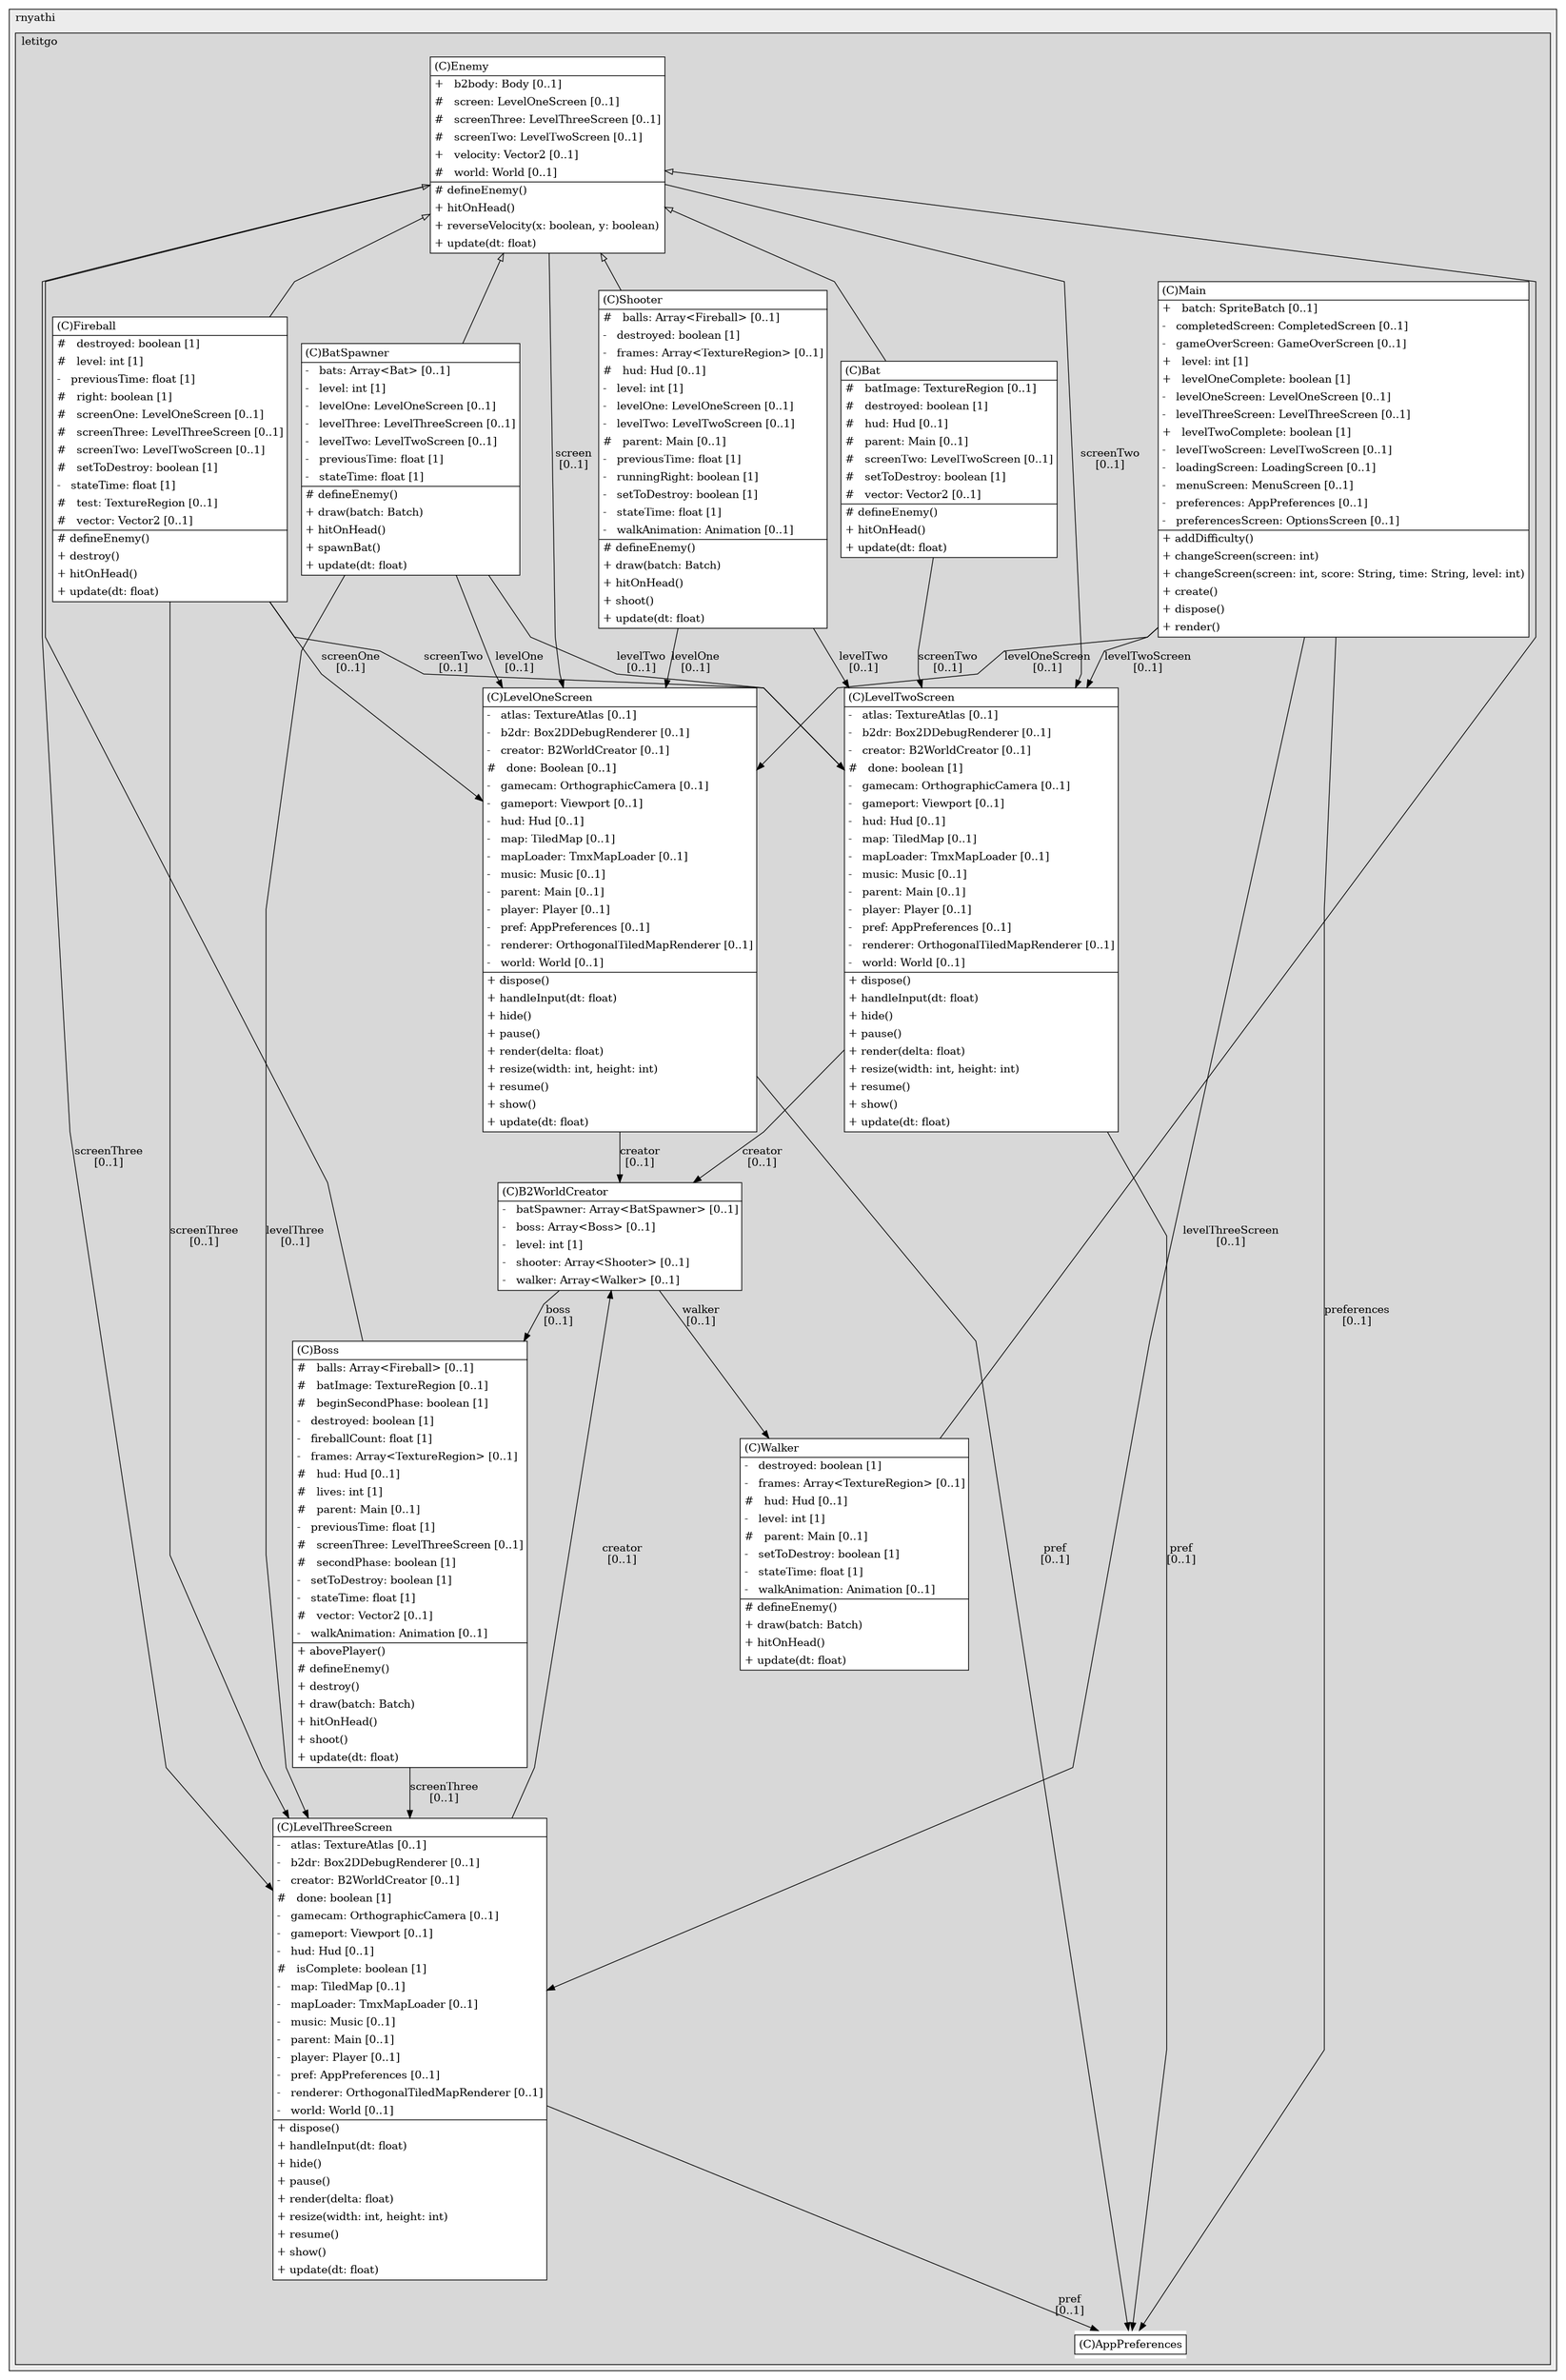 @startuml

/' diagram meta data start
config=StructureConfiguration;
{
  "projectClassification": {
    "searchMode": "OpenProject", // OpenProject, AllProjects
    "includedProjects": "",
    "pathEndKeywords": "*.impl",
    "isClientPath": "",
    "isClientName": "",
    "isTestPath": "",
    "isTestName": "",
    "isMappingPath": "",
    "isMappingName": "",
    "isDataAccessPath": "",
    "isDataAccessName": "",
    "isDataStructurePath": "",
    "isDataStructureName": "",
    "isInterfaceStructuresPath": "",
    "isInterfaceStructuresName": "",
    "isEntryPointPath": "",
    "isEntryPointName": "",
    "treatFinalFieldsAsMandatory": false
  },
  "graphRestriction": {
    "classPackageExcludeFilter": "",
    "classPackageIncludeFilter": "",
    "classNameExcludeFilter": "",
    "classNameIncludeFilter": "",
    "methodNameExcludeFilter": "",
    "methodNameIncludeFilter": "",
    "removeByInheritance": "", // inheritance/annotation based filtering is done in a second step
    "removeByAnnotation": "",
    "removeByClassPackage": "", // cleanup the graph after inheritance/annotation based filtering is done
    "removeByClassName": "",
    "cutMappings": false,
    "cutEnum": true,
    "cutTests": true,
    "cutClient": true,
    "cutDataAccess": false,
    "cutInterfaceStructures": false,
    "cutDataStructures": false,
    "cutGetterAndSetter": true,
    "cutConstructors": true
  },
  "graphTraversal": {
    "forwardDepth": 6,
    "backwardDepth": 6,
    "classPackageExcludeFilter": "",
    "classPackageIncludeFilter": "",
    "classNameExcludeFilter": "",
    "classNameIncludeFilter": "",
    "methodNameExcludeFilter": "",
    "methodNameIncludeFilter": "",
    "hideMappings": false,
    "hideDataStructures": false,
    "hidePrivateMethods": true,
    "hideInterfaceCalls": true, // indirection: implementation -> interface (is hidden) -> implementation
    "onlyShowApplicationEntryPoints": false, // root node is included
    "useMethodCallsForStructureDiagram": "ForwardOnly" // ForwardOnly, BothDirections, No
  },
  "details": {
    "aggregation": "GroupByClass", // ByClass, GroupByClass, None
    "showClassGenericTypes": true,
    "showMethods": true,
    "showMethodParameterNames": true,
    "showMethodParameterTypes": true,
    "showMethodReturnType": true,
    "showPackageLevels": 2,
    "showDetailedClassStructure": true
  },
  "rootClass": "com.rnyathi.letitgo.AppPreferences",
  "extensionCallbackMethod": "" // qualified.class.name#methodName - signature: public static String method(String)
}
diagram meta data end '/



digraph g {
    rankdir="TB"
    splines=polyline
    

'nodes 
subgraph cluster_1360161713 { 
   	label=rnyathi
	labeljust=l
	fillcolor="#ececec"
	style=filled
   
   subgraph cluster_347286863 { 
   	label=letitgo
	labeljust=l
	fillcolor="#d8d8d8"
	style=filled
   
   AppPreferences1879371708[
	label=<<TABLE BORDER="1" CELLBORDER="0" CELLPADDING="4" CELLSPACING="0">
<TR><TD ALIGN="LEFT" >(C)AppPreferences</TD></TR>
</TABLE>>
	style=filled
	margin=0
	shape=plaintext
	fillcolor="#FFFFFF"
];

B2WorldCreator736727953[
	label=<<TABLE BORDER="1" CELLBORDER="0" CELLPADDING="4" CELLSPACING="0">
<TR><TD ALIGN="LEFT" >(C)B2WorldCreator</TD></TR>
<HR/>
<TR><TD ALIGN="LEFT" >-   batSpawner: Array&lt;BatSpawner&gt; [0..1]</TD></TR>
<TR><TD ALIGN="LEFT" >-   boss: Array&lt;Boss&gt; [0..1]</TD></TR>
<TR><TD ALIGN="LEFT" >-   level: int [1]</TD></TR>
<TR><TD ALIGN="LEFT" >-   shooter: Array&lt;Shooter&gt; [0..1]</TD></TR>
<TR><TD ALIGN="LEFT" >-   walker: Array&lt;Walker&gt; [0..1]</TD></TR>
</TABLE>>
	style=filled
	margin=0
	shape=plaintext
	fillcolor="#FFFFFF"
];

Bat1530230140[
	label=<<TABLE BORDER="1" CELLBORDER="0" CELLPADDING="4" CELLSPACING="0">
<TR><TD ALIGN="LEFT" >(C)Bat</TD></TR>
<HR/>
<TR><TD ALIGN="LEFT" >#   batImage: TextureRegion [0..1]</TD></TR>
<TR><TD ALIGN="LEFT" >#   destroyed: boolean [1]</TD></TR>
<TR><TD ALIGN="LEFT" >#   hud: Hud [0..1]</TD></TR>
<TR><TD ALIGN="LEFT" >#   parent: Main [0..1]</TD></TR>
<TR><TD ALIGN="LEFT" >#   screenTwo: LevelTwoScreen [0..1]</TD></TR>
<TR><TD ALIGN="LEFT" >#   setToDestroy: boolean [1]</TD></TR>
<TR><TD ALIGN="LEFT" >#   vector: Vector2 [0..1]</TD></TR>
<HR/>
<TR><TD ALIGN="LEFT" ># defineEnemy()</TD></TR>
<TR><TD ALIGN="LEFT" >+ hitOnHead()</TD></TR>
<TR><TD ALIGN="LEFT" >+ update(dt: float)</TD></TR>
</TABLE>>
	style=filled
	margin=0
	shape=plaintext
	fillcolor="#FFFFFF"
];

BatSpawner1530230140[
	label=<<TABLE BORDER="1" CELLBORDER="0" CELLPADDING="4" CELLSPACING="0">
<TR><TD ALIGN="LEFT" >(C)BatSpawner</TD></TR>
<HR/>
<TR><TD ALIGN="LEFT" >-   bats: Array&lt;Bat&gt; [0..1]</TD></TR>
<TR><TD ALIGN="LEFT" >-   level: int [1]</TD></TR>
<TR><TD ALIGN="LEFT" >-   levelOne: LevelOneScreen [0..1]</TD></TR>
<TR><TD ALIGN="LEFT" >-   levelThree: LevelThreeScreen [0..1]</TD></TR>
<TR><TD ALIGN="LEFT" >-   levelTwo: LevelTwoScreen [0..1]</TD></TR>
<TR><TD ALIGN="LEFT" >-   previousTime: float [1]</TD></TR>
<TR><TD ALIGN="LEFT" >-   stateTime: float [1]</TD></TR>
<HR/>
<TR><TD ALIGN="LEFT" ># defineEnemy()</TD></TR>
<TR><TD ALIGN="LEFT" >+ draw(batch: Batch)</TD></TR>
<TR><TD ALIGN="LEFT" >+ hitOnHead()</TD></TR>
<TR><TD ALIGN="LEFT" >+ spawnBat()</TD></TR>
<TR><TD ALIGN="LEFT" >+ update(dt: float)</TD></TR>
</TABLE>>
	style=filled
	margin=0
	shape=plaintext
	fillcolor="#FFFFFF"
];

Boss1530230140[
	label=<<TABLE BORDER="1" CELLBORDER="0" CELLPADDING="4" CELLSPACING="0">
<TR><TD ALIGN="LEFT" >(C)Boss</TD></TR>
<HR/>
<TR><TD ALIGN="LEFT" >#   balls: Array&lt;Fireball&gt; [0..1]</TD></TR>
<TR><TD ALIGN="LEFT" >#   batImage: TextureRegion [0..1]</TD></TR>
<TR><TD ALIGN="LEFT" >#   beginSecondPhase: boolean [1]</TD></TR>
<TR><TD ALIGN="LEFT" >-   destroyed: boolean [1]</TD></TR>
<TR><TD ALIGN="LEFT" >-   fireballCount: float [1]</TD></TR>
<TR><TD ALIGN="LEFT" >-   frames: Array&lt;TextureRegion&gt; [0..1]</TD></TR>
<TR><TD ALIGN="LEFT" >#   hud: Hud [0..1]</TD></TR>
<TR><TD ALIGN="LEFT" >#   lives: int [1]</TD></TR>
<TR><TD ALIGN="LEFT" >#   parent: Main [0..1]</TD></TR>
<TR><TD ALIGN="LEFT" >-   previousTime: float [1]</TD></TR>
<TR><TD ALIGN="LEFT" >#   screenThree: LevelThreeScreen [0..1]</TD></TR>
<TR><TD ALIGN="LEFT" >#   secondPhase: boolean [1]</TD></TR>
<TR><TD ALIGN="LEFT" >-   setToDestroy: boolean [1]</TD></TR>
<TR><TD ALIGN="LEFT" >-   stateTime: float [1]</TD></TR>
<TR><TD ALIGN="LEFT" >#   vector: Vector2 [0..1]</TD></TR>
<TR><TD ALIGN="LEFT" >-   walkAnimation: Animation [0..1]</TD></TR>
<HR/>
<TR><TD ALIGN="LEFT" >+ abovePlayer()</TD></TR>
<TR><TD ALIGN="LEFT" ># defineEnemy()</TD></TR>
<TR><TD ALIGN="LEFT" >+ destroy()</TD></TR>
<TR><TD ALIGN="LEFT" >+ draw(batch: Batch)</TD></TR>
<TR><TD ALIGN="LEFT" >+ hitOnHead()</TD></TR>
<TR><TD ALIGN="LEFT" >+ shoot()</TD></TR>
<TR><TD ALIGN="LEFT" >+ update(dt: float)</TD></TR>
</TABLE>>
	style=filled
	margin=0
	shape=plaintext
	fillcolor="#FFFFFF"
];

Enemy1530230140[
	label=<<TABLE BORDER="1" CELLBORDER="0" CELLPADDING="4" CELLSPACING="0">
<TR><TD ALIGN="LEFT" >(C)Enemy</TD></TR>
<HR/>
<TR><TD ALIGN="LEFT" >+   b2body: Body [0..1]</TD></TR>
<TR><TD ALIGN="LEFT" >#   screen: LevelOneScreen [0..1]</TD></TR>
<TR><TD ALIGN="LEFT" >#   screenThree: LevelThreeScreen [0..1]</TD></TR>
<TR><TD ALIGN="LEFT" >#   screenTwo: LevelTwoScreen [0..1]</TD></TR>
<TR><TD ALIGN="LEFT" >+   velocity: Vector2 [0..1]</TD></TR>
<TR><TD ALIGN="LEFT" >#   world: World [0..1]</TD></TR>
<HR/>
<TR><TD ALIGN="LEFT" ># defineEnemy()</TD></TR>
<TR><TD ALIGN="LEFT" >+ hitOnHead()</TD></TR>
<TR><TD ALIGN="LEFT" >+ reverseVelocity(x: boolean, y: boolean)</TD></TR>
<TR><TD ALIGN="LEFT" >+ update(dt: float)</TD></TR>
</TABLE>>
	style=filled
	margin=0
	shape=plaintext
	fillcolor="#FFFFFF"
];

Fireball1530230140[
	label=<<TABLE BORDER="1" CELLBORDER="0" CELLPADDING="4" CELLSPACING="0">
<TR><TD ALIGN="LEFT" >(C)Fireball</TD></TR>
<HR/>
<TR><TD ALIGN="LEFT" >#   destroyed: boolean [1]</TD></TR>
<TR><TD ALIGN="LEFT" >#   level: int [1]</TD></TR>
<TR><TD ALIGN="LEFT" >-   previousTime: float [1]</TD></TR>
<TR><TD ALIGN="LEFT" >#   right: boolean [1]</TD></TR>
<TR><TD ALIGN="LEFT" >#   screenOne: LevelOneScreen [0..1]</TD></TR>
<TR><TD ALIGN="LEFT" >#   screenThree: LevelThreeScreen [0..1]</TD></TR>
<TR><TD ALIGN="LEFT" >#   screenTwo: LevelTwoScreen [0..1]</TD></TR>
<TR><TD ALIGN="LEFT" >#   setToDestroy: boolean [1]</TD></TR>
<TR><TD ALIGN="LEFT" >-   stateTime: float [1]</TD></TR>
<TR><TD ALIGN="LEFT" >#   test: TextureRegion [0..1]</TD></TR>
<TR><TD ALIGN="LEFT" >#   vector: Vector2 [0..1]</TD></TR>
<HR/>
<TR><TD ALIGN="LEFT" ># defineEnemy()</TD></TR>
<TR><TD ALIGN="LEFT" >+ destroy()</TD></TR>
<TR><TD ALIGN="LEFT" >+ hitOnHead()</TD></TR>
<TR><TD ALIGN="LEFT" >+ update(dt: float)</TD></TR>
</TABLE>>
	style=filled
	margin=0
	shape=plaintext
	fillcolor="#FFFFFF"
];

LevelOneScreen738386980[
	label=<<TABLE BORDER="1" CELLBORDER="0" CELLPADDING="4" CELLSPACING="0">
<TR><TD ALIGN="LEFT" >(C)LevelOneScreen</TD></TR>
<HR/>
<TR><TD ALIGN="LEFT" >-   atlas: TextureAtlas [0..1]</TD></TR>
<TR><TD ALIGN="LEFT" >-   b2dr: Box2DDebugRenderer [0..1]</TD></TR>
<TR><TD ALIGN="LEFT" >-   creator: B2WorldCreator [0..1]</TD></TR>
<TR><TD ALIGN="LEFT" >#   done: Boolean [0..1]</TD></TR>
<TR><TD ALIGN="LEFT" >-   gamecam: OrthographicCamera [0..1]</TD></TR>
<TR><TD ALIGN="LEFT" >-   gameport: Viewport [0..1]</TD></TR>
<TR><TD ALIGN="LEFT" >-   hud: Hud [0..1]</TD></TR>
<TR><TD ALIGN="LEFT" >-   map: TiledMap [0..1]</TD></TR>
<TR><TD ALIGN="LEFT" >-   mapLoader: TmxMapLoader [0..1]</TD></TR>
<TR><TD ALIGN="LEFT" >-   music: Music [0..1]</TD></TR>
<TR><TD ALIGN="LEFT" >-   parent: Main [0..1]</TD></TR>
<TR><TD ALIGN="LEFT" >-   player: Player [0..1]</TD></TR>
<TR><TD ALIGN="LEFT" >-   pref: AppPreferences [0..1]</TD></TR>
<TR><TD ALIGN="LEFT" >-   renderer: OrthogonalTiledMapRenderer [0..1]</TD></TR>
<TR><TD ALIGN="LEFT" >-   world: World [0..1]</TD></TR>
<HR/>
<TR><TD ALIGN="LEFT" >+ dispose()</TD></TR>
<TR><TD ALIGN="LEFT" >+ handleInput(dt: float)</TD></TR>
<TR><TD ALIGN="LEFT" >+ hide()</TD></TR>
<TR><TD ALIGN="LEFT" >+ pause()</TD></TR>
<TR><TD ALIGN="LEFT" >+ render(delta: float)</TD></TR>
<TR><TD ALIGN="LEFT" >+ resize(width: int, height: int)</TD></TR>
<TR><TD ALIGN="LEFT" >+ resume()</TD></TR>
<TR><TD ALIGN="LEFT" >+ show()</TD></TR>
<TR><TD ALIGN="LEFT" >+ update(dt: float)</TD></TR>
</TABLE>>
	style=filled
	margin=0
	shape=plaintext
	fillcolor="#FFFFFF"
];

LevelThreeScreen738386980[
	label=<<TABLE BORDER="1" CELLBORDER="0" CELLPADDING="4" CELLSPACING="0">
<TR><TD ALIGN="LEFT" >(C)LevelThreeScreen</TD></TR>
<HR/>
<TR><TD ALIGN="LEFT" >-   atlas: TextureAtlas [0..1]</TD></TR>
<TR><TD ALIGN="LEFT" >-   b2dr: Box2DDebugRenderer [0..1]</TD></TR>
<TR><TD ALIGN="LEFT" >-   creator: B2WorldCreator [0..1]</TD></TR>
<TR><TD ALIGN="LEFT" >#   done: boolean [1]</TD></TR>
<TR><TD ALIGN="LEFT" >-   gamecam: OrthographicCamera [0..1]</TD></TR>
<TR><TD ALIGN="LEFT" >-   gameport: Viewport [0..1]</TD></TR>
<TR><TD ALIGN="LEFT" >-   hud: Hud [0..1]</TD></TR>
<TR><TD ALIGN="LEFT" >#   isComplete: boolean [1]</TD></TR>
<TR><TD ALIGN="LEFT" >-   map: TiledMap [0..1]</TD></TR>
<TR><TD ALIGN="LEFT" >-   mapLoader: TmxMapLoader [0..1]</TD></TR>
<TR><TD ALIGN="LEFT" >-   music: Music [0..1]</TD></TR>
<TR><TD ALIGN="LEFT" >-   parent: Main [0..1]</TD></TR>
<TR><TD ALIGN="LEFT" >-   player: Player [0..1]</TD></TR>
<TR><TD ALIGN="LEFT" >-   pref: AppPreferences [0..1]</TD></TR>
<TR><TD ALIGN="LEFT" >-   renderer: OrthogonalTiledMapRenderer [0..1]</TD></TR>
<TR><TD ALIGN="LEFT" >-   world: World [0..1]</TD></TR>
<HR/>
<TR><TD ALIGN="LEFT" >+ dispose()</TD></TR>
<TR><TD ALIGN="LEFT" >+ handleInput(dt: float)</TD></TR>
<TR><TD ALIGN="LEFT" >+ hide()</TD></TR>
<TR><TD ALIGN="LEFT" >+ pause()</TD></TR>
<TR><TD ALIGN="LEFT" >+ render(delta: float)</TD></TR>
<TR><TD ALIGN="LEFT" >+ resize(width: int, height: int)</TD></TR>
<TR><TD ALIGN="LEFT" >+ resume()</TD></TR>
<TR><TD ALIGN="LEFT" >+ show()</TD></TR>
<TR><TD ALIGN="LEFT" >+ update(dt: float)</TD></TR>
</TABLE>>
	style=filled
	margin=0
	shape=plaintext
	fillcolor="#FFFFFF"
];

LevelTwoScreen738386980[
	label=<<TABLE BORDER="1" CELLBORDER="0" CELLPADDING="4" CELLSPACING="0">
<TR><TD ALIGN="LEFT" >(C)LevelTwoScreen</TD></TR>
<HR/>
<TR><TD ALIGN="LEFT" >-   atlas: TextureAtlas [0..1]</TD></TR>
<TR><TD ALIGN="LEFT" >-   b2dr: Box2DDebugRenderer [0..1]</TD></TR>
<TR><TD ALIGN="LEFT" >-   creator: B2WorldCreator [0..1]</TD></TR>
<TR><TD ALIGN="LEFT" >#   done: boolean [1]</TD></TR>
<TR><TD ALIGN="LEFT" >-   gamecam: OrthographicCamera [0..1]</TD></TR>
<TR><TD ALIGN="LEFT" >-   gameport: Viewport [0..1]</TD></TR>
<TR><TD ALIGN="LEFT" >-   hud: Hud [0..1]</TD></TR>
<TR><TD ALIGN="LEFT" >-   map: TiledMap [0..1]</TD></TR>
<TR><TD ALIGN="LEFT" >-   mapLoader: TmxMapLoader [0..1]</TD></TR>
<TR><TD ALIGN="LEFT" >-   music: Music [0..1]</TD></TR>
<TR><TD ALIGN="LEFT" >-   parent: Main [0..1]</TD></TR>
<TR><TD ALIGN="LEFT" >-   player: Player [0..1]</TD></TR>
<TR><TD ALIGN="LEFT" >-   pref: AppPreferences [0..1]</TD></TR>
<TR><TD ALIGN="LEFT" >-   renderer: OrthogonalTiledMapRenderer [0..1]</TD></TR>
<TR><TD ALIGN="LEFT" >-   world: World [0..1]</TD></TR>
<HR/>
<TR><TD ALIGN="LEFT" >+ dispose()</TD></TR>
<TR><TD ALIGN="LEFT" >+ handleInput(dt: float)</TD></TR>
<TR><TD ALIGN="LEFT" >+ hide()</TD></TR>
<TR><TD ALIGN="LEFT" >+ pause()</TD></TR>
<TR><TD ALIGN="LEFT" >+ render(delta: float)</TD></TR>
<TR><TD ALIGN="LEFT" >+ resize(width: int, height: int)</TD></TR>
<TR><TD ALIGN="LEFT" >+ resume()</TD></TR>
<TR><TD ALIGN="LEFT" >+ show()</TD></TR>
<TR><TD ALIGN="LEFT" >+ update(dt: float)</TD></TR>
</TABLE>>
	style=filled
	margin=0
	shape=plaintext
	fillcolor="#FFFFFF"
];

Main1879371708[
	label=<<TABLE BORDER="1" CELLBORDER="0" CELLPADDING="4" CELLSPACING="0">
<TR><TD ALIGN="LEFT" >(C)Main</TD></TR>
<HR/>
<TR><TD ALIGN="LEFT" >+   batch: SpriteBatch [0..1]</TD></TR>
<TR><TD ALIGN="LEFT" >-   completedScreen: CompletedScreen [0..1]</TD></TR>
<TR><TD ALIGN="LEFT" >-   gameOverScreen: GameOverScreen [0..1]</TD></TR>
<TR><TD ALIGN="LEFT" >+   level: int [1]</TD></TR>
<TR><TD ALIGN="LEFT" >+   levelOneComplete: boolean [1]</TD></TR>
<TR><TD ALIGN="LEFT" >-   levelOneScreen: LevelOneScreen [0..1]</TD></TR>
<TR><TD ALIGN="LEFT" >-   levelThreeScreen: LevelThreeScreen [0..1]</TD></TR>
<TR><TD ALIGN="LEFT" >+   levelTwoComplete: boolean [1]</TD></TR>
<TR><TD ALIGN="LEFT" >-   levelTwoScreen: LevelTwoScreen [0..1]</TD></TR>
<TR><TD ALIGN="LEFT" >-   loadingScreen: LoadingScreen [0..1]</TD></TR>
<TR><TD ALIGN="LEFT" >-   menuScreen: MenuScreen [0..1]</TD></TR>
<TR><TD ALIGN="LEFT" >-   preferences: AppPreferences [0..1]</TD></TR>
<TR><TD ALIGN="LEFT" >-   preferencesScreen: OptionsScreen [0..1]</TD></TR>
<HR/>
<TR><TD ALIGN="LEFT" >+ addDifficulty()</TD></TR>
<TR><TD ALIGN="LEFT" >+ changeScreen(screen: int)</TD></TR>
<TR><TD ALIGN="LEFT" >+ changeScreen(screen: int, score: String, time: String, level: int)</TD></TR>
<TR><TD ALIGN="LEFT" >+ create()</TD></TR>
<TR><TD ALIGN="LEFT" >+ dispose()</TD></TR>
<TR><TD ALIGN="LEFT" >+ render()</TD></TR>
</TABLE>>
	style=filled
	margin=0
	shape=plaintext
	fillcolor="#FFFFFF"
];

Shooter1530230140[
	label=<<TABLE BORDER="1" CELLBORDER="0" CELLPADDING="4" CELLSPACING="0">
<TR><TD ALIGN="LEFT" >(C)Shooter</TD></TR>
<HR/>
<TR><TD ALIGN="LEFT" >#   balls: Array&lt;Fireball&gt; [0..1]</TD></TR>
<TR><TD ALIGN="LEFT" >-   destroyed: boolean [1]</TD></TR>
<TR><TD ALIGN="LEFT" >-   frames: Array&lt;TextureRegion&gt; [0..1]</TD></TR>
<TR><TD ALIGN="LEFT" >#   hud: Hud [0..1]</TD></TR>
<TR><TD ALIGN="LEFT" >-   level: int [1]</TD></TR>
<TR><TD ALIGN="LEFT" >-   levelOne: LevelOneScreen [0..1]</TD></TR>
<TR><TD ALIGN="LEFT" >-   levelTwo: LevelTwoScreen [0..1]</TD></TR>
<TR><TD ALIGN="LEFT" >#   parent: Main [0..1]</TD></TR>
<TR><TD ALIGN="LEFT" >-   previousTime: float [1]</TD></TR>
<TR><TD ALIGN="LEFT" >-   runningRight: boolean [1]</TD></TR>
<TR><TD ALIGN="LEFT" >-   setToDestroy: boolean [1]</TD></TR>
<TR><TD ALIGN="LEFT" >-   stateTime: float [1]</TD></TR>
<TR><TD ALIGN="LEFT" >-   walkAnimation: Animation [0..1]</TD></TR>
<HR/>
<TR><TD ALIGN="LEFT" ># defineEnemy()</TD></TR>
<TR><TD ALIGN="LEFT" >+ draw(batch: Batch)</TD></TR>
<TR><TD ALIGN="LEFT" >+ hitOnHead()</TD></TR>
<TR><TD ALIGN="LEFT" >+ shoot()</TD></TR>
<TR><TD ALIGN="LEFT" >+ update(dt: float)</TD></TR>
</TABLE>>
	style=filled
	margin=0
	shape=plaintext
	fillcolor="#FFFFFF"
];

Walker1530230140[
	label=<<TABLE BORDER="1" CELLBORDER="0" CELLPADDING="4" CELLSPACING="0">
<TR><TD ALIGN="LEFT" >(C)Walker</TD></TR>
<HR/>
<TR><TD ALIGN="LEFT" >-   destroyed: boolean [1]</TD></TR>
<TR><TD ALIGN="LEFT" >-   frames: Array&lt;TextureRegion&gt; [0..1]</TD></TR>
<TR><TD ALIGN="LEFT" >#   hud: Hud [0..1]</TD></TR>
<TR><TD ALIGN="LEFT" >-   level: int [1]</TD></TR>
<TR><TD ALIGN="LEFT" >#   parent: Main [0..1]</TD></TR>
<TR><TD ALIGN="LEFT" >-   setToDestroy: boolean [1]</TD></TR>
<TR><TD ALIGN="LEFT" >-   stateTime: float [1]</TD></TR>
<TR><TD ALIGN="LEFT" >-   walkAnimation: Animation [0..1]</TD></TR>
<HR/>
<TR><TD ALIGN="LEFT" ># defineEnemy()</TD></TR>
<TR><TD ALIGN="LEFT" >+ draw(batch: Batch)</TD></TR>
<TR><TD ALIGN="LEFT" >+ hitOnHead()</TD></TR>
<TR><TD ALIGN="LEFT" >+ update(dt: float)</TD></TR>
</TABLE>>
	style=filled
	margin=0
	shape=plaintext
	fillcolor="#FFFFFF"
];
} 
} 

'edges    
B2WorldCreator736727953 -> Boss1530230140[label="boss
[0..1]"];
B2WorldCreator736727953 -> Walker1530230140[label="walker
[0..1]"];
Bat1530230140 -> LevelTwoScreen738386980[label="screenTwo
[0..1]"];
BatSpawner1530230140 -> LevelOneScreen738386980[label="levelOne
[0..1]"];
BatSpawner1530230140 -> LevelThreeScreen738386980[label="levelThree
[0..1]"];
BatSpawner1530230140 -> LevelTwoScreen738386980[label="levelTwo
[0..1]"];
Boss1530230140 -> LevelThreeScreen738386980[label="screenThree
[0..1]"];
Enemy1530230140 -> Bat1530230140[arrowhead=none, arrowtail=empty, dir=both];
Enemy1530230140 -> BatSpawner1530230140[arrowhead=none, arrowtail=empty, dir=both];
Enemy1530230140 -> Boss1530230140[arrowhead=none, arrowtail=empty, dir=both];
Enemy1530230140 -> Fireball1530230140[arrowhead=none, arrowtail=empty, dir=both];
Enemy1530230140 -> LevelOneScreen738386980[label="screen
[0..1]"];
Enemy1530230140 -> LevelThreeScreen738386980[label="screenThree
[0..1]"];
Enemy1530230140 -> LevelTwoScreen738386980[label="screenTwo
[0..1]"];
Enemy1530230140 -> Shooter1530230140[arrowhead=none, arrowtail=empty, dir=both];
Enemy1530230140 -> Walker1530230140[arrowhead=none, arrowtail=empty, dir=both];
Fireball1530230140 -> LevelOneScreen738386980[label="screenOne
[0..1]"];
Fireball1530230140 -> LevelThreeScreen738386980[label="screenThree
[0..1]"];
Fireball1530230140 -> LevelTwoScreen738386980[label="screenTwo
[0..1]"];
LevelOneScreen738386980 -> AppPreferences1879371708[label="pref
[0..1]"];
LevelOneScreen738386980 -> B2WorldCreator736727953[label="creator
[0..1]"];
LevelThreeScreen738386980 -> AppPreferences1879371708[label="pref
[0..1]"];
LevelThreeScreen738386980 -> B2WorldCreator736727953[label="creator
[0..1]"];
LevelTwoScreen738386980 -> AppPreferences1879371708[label="pref
[0..1]"];
LevelTwoScreen738386980 -> B2WorldCreator736727953[label="creator
[0..1]"];
Main1879371708 -> AppPreferences1879371708[label="preferences
[0..1]"];
Main1879371708 -> LevelOneScreen738386980[label="levelOneScreen
[0..1]"];
Main1879371708 -> LevelThreeScreen738386980[label="levelThreeScreen
[0..1]"];
Main1879371708 -> LevelTwoScreen738386980[label="levelTwoScreen
[0..1]"];
Shooter1530230140 -> LevelOneScreen738386980[label="levelOne
[0..1]"];
Shooter1530230140 -> LevelTwoScreen738386980[label="levelTwo
[0..1]"];
    
}
@enduml